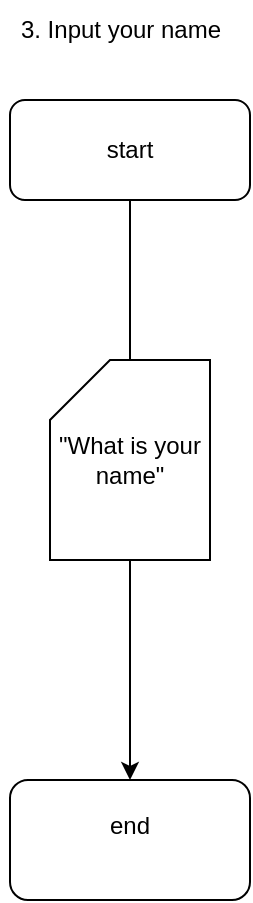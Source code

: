 <mxfile version="24.6.4" type="device">
  <diagram name="Page-1" id="0T9Rz_yCLsKjhPvrF7qB">
    <mxGraphModel dx="880" dy="426" grid="1" gridSize="10" guides="1" tooltips="1" connect="1" arrows="1" fold="1" page="1" pageScale="1" pageWidth="850" pageHeight="1100" math="0" shadow="0">
      <root>
        <mxCell id="0" />
        <mxCell id="1" parent="0" />
        <mxCell id="ALEkKSsUB81A3kAc4iDn-31" style="edgeStyle=orthogonalEdgeStyle;rounded=0;orthogonalLoop=1;jettySize=auto;html=1;entryX=0.5;entryY=0;entryDx=0;entryDy=0;" edge="1" parent="1" source="ALEkKSsUB81A3kAc4iDn-2" target="ALEkKSsUB81A3kAc4iDn-14">
          <mxGeometry relative="1" as="geometry">
            <mxPoint x="100" y="210" as="targetPoint" />
          </mxGeometry>
        </mxCell>
        <mxCell id="ALEkKSsUB81A3kAc4iDn-2" value="start" style="rounded=1;whiteSpace=wrap;html=1;" vertex="1" parent="1">
          <mxGeometry x="40" y="60" width="120" height="50" as="geometry" />
        </mxCell>
        <mxCell id="ALEkKSsUB81A3kAc4iDn-14" value="end&lt;div&gt;&lt;br&gt;&lt;/div&gt;" style="whiteSpace=wrap;html=1;rounded=1;" vertex="1" parent="1">
          <mxGeometry x="40" y="400" width="120" height="60" as="geometry" />
        </mxCell>
        <mxCell id="ALEkKSsUB81A3kAc4iDn-28" value="3. Input your name" style="text;html=1;align=center;verticalAlign=middle;resizable=0;points=[];autosize=1;strokeColor=none;fillColor=none;" vertex="1" parent="1">
          <mxGeometry x="35" y="10" width="120" height="30" as="geometry" />
        </mxCell>
        <mxCell id="ALEkKSsUB81A3kAc4iDn-33" value="&quot;What is your name&quot;" style="shape=card;whiteSpace=wrap;html=1;" vertex="1" parent="1">
          <mxGeometry x="60" y="190" width="80" height="100" as="geometry" />
        </mxCell>
      </root>
    </mxGraphModel>
  </diagram>
</mxfile>
